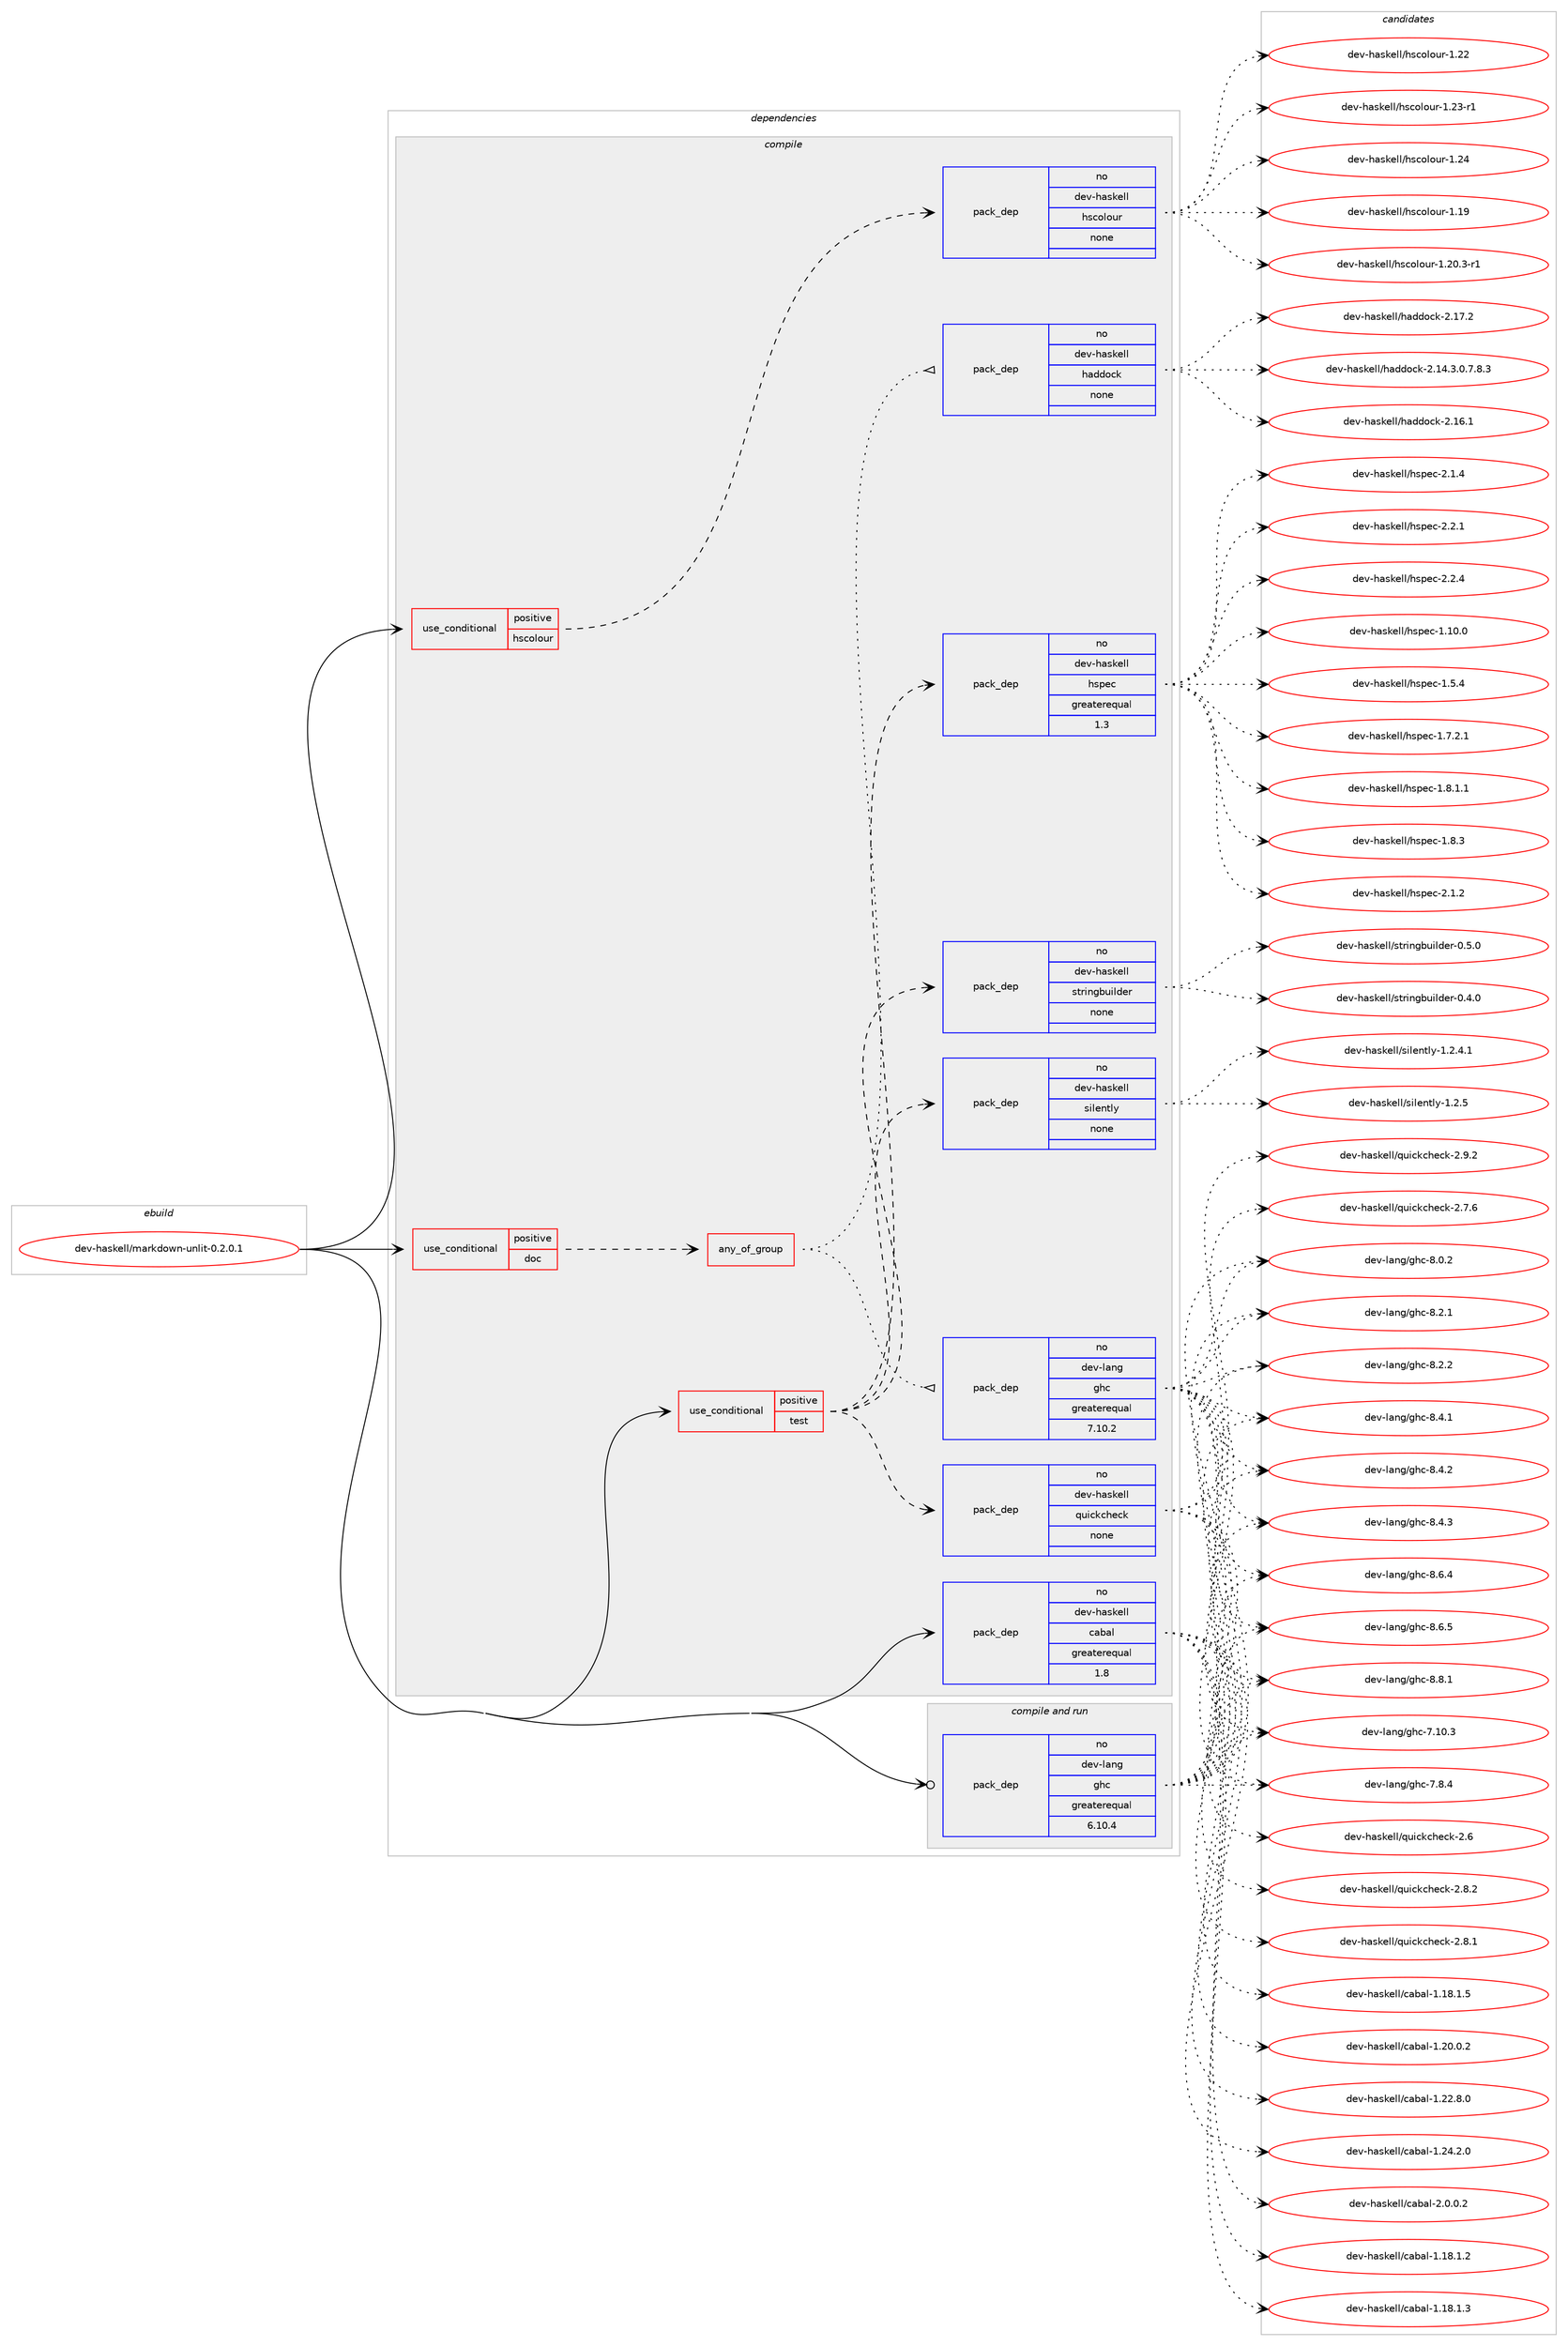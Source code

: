 digraph prolog {

# *************
# Graph options
# *************

newrank=true;
concentrate=true;
compound=true;
graph [rankdir=LR,fontname=Helvetica,fontsize=10,ranksep=1.5];#, ranksep=2.5, nodesep=0.2];
edge  [arrowhead=vee];
node  [fontname=Helvetica,fontsize=10];

# **********
# The ebuild
# **********

subgraph cluster_leftcol {
color=gray;
rank=same;
label=<<i>ebuild</i>>;
id [label="dev-haskell/markdown-unlit-0.2.0.1", color=red, width=4, href="../dev-haskell/markdown-unlit-0.2.0.1.svg"];
}

# ****************
# The dependencies
# ****************

subgraph cluster_midcol {
color=gray;
label=<<i>dependencies</i>>;
subgraph cluster_compile {
fillcolor="#eeeeee";
style=filled;
label=<<i>compile</i>>;
subgraph cond126705 {
dependency538803 [label=<<TABLE BORDER="0" CELLBORDER="1" CELLSPACING="0" CELLPADDING="4"><TR><TD ROWSPAN="3" CELLPADDING="10">use_conditional</TD></TR><TR><TD>positive</TD></TR><TR><TD>doc</TD></TR></TABLE>>, shape=none, color=red];
subgraph any10159 {
dependency538804 [label=<<TABLE BORDER="0" CELLBORDER="1" CELLSPACING="0" CELLPADDING="4"><TR><TD CELLPADDING="10">any_of_group</TD></TR></TABLE>>, shape=none, color=red];subgraph pack401582 {
dependency538805 [label=<<TABLE BORDER="0" CELLBORDER="1" CELLSPACING="0" CELLPADDING="4" WIDTH="220"><TR><TD ROWSPAN="6" CELLPADDING="30">pack_dep</TD></TR><TR><TD WIDTH="110">no</TD></TR><TR><TD>dev-haskell</TD></TR><TR><TD>haddock</TD></TR><TR><TD>none</TD></TR><TR><TD></TD></TR></TABLE>>, shape=none, color=blue];
}
dependency538804:e -> dependency538805:w [weight=20,style="dotted",arrowhead="oinv"];
subgraph pack401583 {
dependency538806 [label=<<TABLE BORDER="0" CELLBORDER="1" CELLSPACING="0" CELLPADDING="4" WIDTH="220"><TR><TD ROWSPAN="6" CELLPADDING="30">pack_dep</TD></TR><TR><TD WIDTH="110">no</TD></TR><TR><TD>dev-lang</TD></TR><TR><TD>ghc</TD></TR><TR><TD>greaterequal</TD></TR><TR><TD>7.10.2</TD></TR></TABLE>>, shape=none, color=blue];
}
dependency538804:e -> dependency538806:w [weight=20,style="dotted",arrowhead="oinv"];
}
dependency538803:e -> dependency538804:w [weight=20,style="dashed",arrowhead="vee"];
}
id:e -> dependency538803:w [weight=20,style="solid",arrowhead="vee"];
subgraph cond126706 {
dependency538807 [label=<<TABLE BORDER="0" CELLBORDER="1" CELLSPACING="0" CELLPADDING="4"><TR><TD ROWSPAN="3" CELLPADDING="10">use_conditional</TD></TR><TR><TD>positive</TD></TR><TR><TD>hscolour</TD></TR></TABLE>>, shape=none, color=red];
subgraph pack401584 {
dependency538808 [label=<<TABLE BORDER="0" CELLBORDER="1" CELLSPACING="0" CELLPADDING="4" WIDTH="220"><TR><TD ROWSPAN="6" CELLPADDING="30">pack_dep</TD></TR><TR><TD WIDTH="110">no</TD></TR><TR><TD>dev-haskell</TD></TR><TR><TD>hscolour</TD></TR><TR><TD>none</TD></TR><TR><TD></TD></TR></TABLE>>, shape=none, color=blue];
}
dependency538807:e -> dependency538808:w [weight=20,style="dashed",arrowhead="vee"];
}
id:e -> dependency538807:w [weight=20,style="solid",arrowhead="vee"];
subgraph cond126707 {
dependency538809 [label=<<TABLE BORDER="0" CELLBORDER="1" CELLSPACING="0" CELLPADDING="4"><TR><TD ROWSPAN="3" CELLPADDING="10">use_conditional</TD></TR><TR><TD>positive</TD></TR><TR><TD>test</TD></TR></TABLE>>, shape=none, color=red];
subgraph pack401585 {
dependency538810 [label=<<TABLE BORDER="0" CELLBORDER="1" CELLSPACING="0" CELLPADDING="4" WIDTH="220"><TR><TD ROWSPAN="6" CELLPADDING="30">pack_dep</TD></TR><TR><TD WIDTH="110">no</TD></TR><TR><TD>dev-haskell</TD></TR><TR><TD>hspec</TD></TR><TR><TD>greaterequal</TD></TR><TR><TD>1.3</TD></TR></TABLE>>, shape=none, color=blue];
}
dependency538809:e -> dependency538810:w [weight=20,style="dashed",arrowhead="vee"];
subgraph pack401586 {
dependency538811 [label=<<TABLE BORDER="0" CELLBORDER="1" CELLSPACING="0" CELLPADDING="4" WIDTH="220"><TR><TD ROWSPAN="6" CELLPADDING="30">pack_dep</TD></TR><TR><TD WIDTH="110">no</TD></TR><TR><TD>dev-haskell</TD></TR><TR><TD>quickcheck</TD></TR><TR><TD>none</TD></TR><TR><TD></TD></TR></TABLE>>, shape=none, color=blue];
}
dependency538809:e -> dependency538811:w [weight=20,style="dashed",arrowhead="vee"];
subgraph pack401587 {
dependency538812 [label=<<TABLE BORDER="0" CELLBORDER="1" CELLSPACING="0" CELLPADDING="4" WIDTH="220"><TR><TD ROWSPAN="6" CELLPADDING="30">pack_dep</TD></TR><TR><TD WIDTH="110">no</TD></TR><TR><TD>dev-haskell</TD></TR><TR><TD>silently</TD></TR><TR><TD>none</TD></TR><TR><TD></TD></TR></TABLE>>, shape=none, color=blue];
}
dependency538809:e -> dependency538812:w [weight=20,style="dashed",arrowhead="vee"];
subgraph pack401588 {
dependency538813 [label=<<TABLE BORDER="0" CELLBORDER="1" CELLSPACING="0" CELLPADDING="4" WIDTH="220"><TR><TD ROWSPAN="6" CELLPADDING="30">pack_dep</TD></TR><TR><TD WIDTH="110">no</TD></TR><TR><TD>dev-haskell</TD></TR><TR><TD>stringbuilder</TD></TR><TR><TD>none</TD></TR><TR><TD></TD></TR></TABLE>>, shape=none, color=blue];
}
dependency538809:e -> dependency538813:w [weight=20,style="dashed",arrowhead="vee"];
}
id:e -> dependency538809:w [weight=20,style="solid",arrowhead="vee"];
subgraph pack401589 {
dependency538814 [label=<<TABLE BORDER="0" CELLBORDER="1" CELLSPACING="0" CELLPADDING="4" WIDTH="220"><TR><TD ROWSPAN="6" CELLPADDING="30">pack_dep</TD></TR><TR><TD WIDTH="110">no</TD></TR><TR><TD>dev-haskell</TD></TR><TR><TD>cabal</TD></TR><TR><TD>greaterequal</TD></TR><TR><TD>1.8</TD></TR></TABLE>>, shape=none, color=blue];
}
id:e -> dependency538814:w [weight=20,style="solid",arrowhead="vee"];
}
subgraph cluster_compileandrun {
fillcolor="#eeeeee";
style=filled;
label=<<i>compile and run</i>>;
subgraph pack401590 {
dependency538815 [label=<<TABLE BORDER="0" CELLBORDER="1" CELLSPACING="0" CELLPADDING="4" WIDTH="220"><TR><TD ROWSPAN="6" CELLPADDING="30">pack_dep</TD></TR><TR><TD WIDTH="110">no</TD></TR><TR><TD>dev-lang</TD></TR><TR><TD>ghc</TD></TR><TR><TD>greaterequal</TD></TR><TR><TD>6.10.4</TD></TR></TABLE>>, shape=none, color=blue];
}
id:e -> dependency538815:w [weight=20,style="solid",arrowhead="odotvee"];
}
subgraph cluster_run {
fillcolor="#eeeeee";
style=filled;
label=<<i>run</i>>;
}
}

# **************
# The candidates
# **************

subgraph cluster_choices {
rank=same;
color=gray;
label=<<i>candidates</i>>;

subgraph choice401582 {
color=black;
nodesep=1;
choice1001011184510497115107101108108471049710010011199107455046495246514648465546564651 [label="dev-haskell/haddock-2.14.3.0.7.8.3", color=red, width=4,href="../dev-haskell/haddock-2.14.3.0.7.8.3.svg"];
choice100101118451049711510710110810847104971001001119910745504649544649 [label="dev-haskell/haddock-2.16.1", color=red, width=4,href="../dev-haskell/haddock-2.16.1.svg"];
choice100101118451049711510710110810847104971001001119910745504649554650 [label="dev-haskell/haddock-2.17.2", color=red, width=4,href="../dev-haskell/haddock-2.17.2.svg"];
dependency538805:e -> choice1001011184510497115107101108108471049710010011199107455046495246514648465546564651:w [style=dotted,weight="100"];
dependency538805:e -> choice100101118451049711510710110810847104971001001119910745504649544649:w [style=dotted,weight="100"];
dependency538805:e -> choice100101118451049711510710110810847104971001001119910745504649554650:w [style=dotted,weight="100"];
}
subgraph choice401583 {
color=black;
nodesep=1;
choice1001011184510897110103471031049945554649484651 [label="dev-lang/ghc-7.10.3", color=red, width=4,href="../dev-lang/ghc-7.10.3.svg"];
choice10010111845108971101034710310499455546564652 [label="dev-lang/ghc-7.8.4", color=red, width=4,href="../dev-lang/ghc-7.8.4.svg"];
choice10010111845108971101034710310499455646484650 [label="dev-lang/ghc-8.0.2", color=red, width=4,href="../dev-lang/ghc-8.0.2.svg"];
choice10010111845108971101034710310499455646504649 [label="dev-lang/ghc-8.2.1", color=red, width=4,href="../dev-lang/ghc-8.2.1.svg"];
choice10010111845108971101034710310499455646504650 [label="dev-lang/ghc-8.2.2", color=red, width=4,href="../dev-lang/ghc-8.2.2.svg"];
choice10010111845108971101034710310499455646524649 [label="dev-lang/ghc-8.4.1", color=red, width=4,href="../dev-lang/ghc-8.4.1.svg"];
choice10010111845108971101034710310499455646524650 [label="dev-lang/ghc-8.4.2", color=red, width=4,href="../dev-lang/ghc-8.4.2.svg"];
choice10010111845108971101034710310499455646524651 [label="dev-lang/ghc-8.4.3", color=red, width=4,href="../dev-lang/ghc-8.4.3.svg"];
choice10010111845108971101034710310499455646544652 [label="dev-lang/ghc-8.6.4", color=red, width=4,href="../dev-lang/ghc-8.6.4.svg"];
choice10010111845108971101034710310499455646544653 [label="dev-lang/ghc-8.6.5", color=red, width=4,href="../dev-lang/ghc-8.6.5.svg"];
choice10010111845108971101034710310499455646564649 [label="dev-lang/ghc-8.8.1", color=red, width=4,href="../dev-lang/ghc-8.8.1.svg"];
dependency538806:e -> choice1001011184510897110103471031049945554649484651:w [style=dotted,weight="100"];
dependency538806:e -> choice10010111845108971101034710310499455546564652:w [style=dotted,weight="100"];
dependency538806:e -> choice10010111845108971101034710310499455646484650:w [style=dotted,weight="100"];
dependency538806:e -> choice10010111845108971101034710310499455646504649:w [style=dotted,weight="100"];
dependency538806:e -> choice10010111845108971101034710310499455646504650:w [style=dotted,weight="100"];
dependency538806:e -> choice10010111845108971101034710310499455646524649:w [style=dotted,weight="100"];
dependency538806:e -> choice10010111845108971101034710310499455646524650:w [style=dotted,weight="100"];
dependency538806:e -> choice10010111845108971101034710310499455646524651:w [style=dotted,weight="100"];
dependency538806:e -> choice10010111845108971101034710310499455646544652:w [style=dotted,weight="100"];
dependency538806:e -> choice10010111845108971101034710310499455646544653:w [style=dotted,weight="100"];
dependency538806:e -> choice10010111845108971101034710310499455646564649:w [style=dotted,weight="100"];
}
subgraph choice401584 {
color=black;
nodesep=1;
choice100101118451049711510710110810847104115991111081111171144549464957 [label="dev-haskell/hscolour-1.19", color=red, width=4,href="../dev-haskell/hscolour-1.19.svg"];
choice10010111845104971151071011081084710411599111108111117114454946504846514511449 [label="dev-haskell/hscolour-1.20.3-r1", color=red, width=4,href="../dev-haskell/hscolour-1.20.3-r1.svg"];
choice100101118451049711510710110810847104115991111081111171144549465050 [label="dev-haskell/hscolour-1.22", color=red, width=4,href="../dev-haskell/hscolour-1.22.svg"];
choice1001011184510497115107101108108471041159911110811111711445494650514511449 [label="dev-haskell/hscolour-1.23-r1", color=red, width=4,href="../dev-haskell/hscolour-1.23-r1.svg"];
choice100101118451049711510710110810847104115991111081111171144549465052 [label="dev-haskell/hscolour-1.24", color=red, width=4,href="../dev-haskell/hscolour-1.24.svg"];
dependency538808:e -> choice100101118451049711510710110810847104115991111081111171144549464957:w [style=dotted,weight="100"];
dependency538808:e -> choice10010111845104971151071011081084710411599111108111117114454946504846514511449:w [style=dotted,weight="100"];
dependency538808:e -> choice100101118451049711510710110810847104115991111081111171144549465050:w [style=dotted,weight="100"];
dependency538808:e -> choice1001011184510497115107101108108471041159911110811111711445494650514511449:w [style=dotted,weight="100"];
dependency538808:e -> choice100101118451049711510710110810847104115991111081111171144549465052:w [style=dotted,weight="100"];
}
subgraph choice401585 {
color=black;
nodesep=1;
choice1001011184510497115107101108108471041151121019945494649484648 [label="dev-haskell/hspec-1.10.0", color=red, width=4,href="../dev-haskell/hspec-1.10.0.svg"];
choice10010111845104971151071011081084710411511210199454946534652 [label="dev-haskell/hspec-1.5.4", color=red, width=4,href="../dev-haskell/hspec-1.5.4.svg"];
choice100101118451049711510710110810847104115112101994549465546504649 [label="dev-haskell/hspec-1.7.2.1", color=red, width=4,href="../dev-haskell/hspec-1.7.2.1.svg"];
choice100101118451049711510710110810847104115112101994549465646494649 [label="dev-haskell/hspec-1.8.1.1", color=red, width=4,href="../dev-haskell/hspec-1.8.1.1.svg"];
choice10010111845104971151071011081084710411511210199454946564651 [label="dev-haskell/hspec-1.8.3", color=red, width=4,href="../dev-haskell/hspec-1.8.3.svg"];
choice10010111845104971151071011081084710411511210199455046494650 [label="dev-haskell/hspec-2.1.2", color=red, width=4,href="../dev-haskell/hspec-2.1.2.svg"];
choice10010111845104971151071011081084710411511210199455046494652 [label="dev-haskell/hspec-2.1.4", color=red, width=4,href="../dev-haskell/hspec-2.1.4.svg"];
choice10010111845104971151071011081084710411511210199455046504649 [label="dev-haskell/hspec-2.2.1", color=red, width=4,href="../dev-haskell/hspec-2.2.1.svg"];
choice10010111845104971151071011081084710411511210199455046504652 [label="dev-haskell/hspec-2.2.4", color=red, width=4,href="../dev-haskell/hspec-2.2.4.svg"];
dependency538810:e -> choice1001011184510497115107101108108471041151121019945494649484648:w [style=dotted,weight="100"];
dependency538810:e -> choice10010111845104971151071011081084710411511210199454946534652:w [style=dotted,weight="100"];
dependency538810:e -> choice100101118451049711510710110810847104115112101994549465546504649:w [style=dotted,weight="100"];
dependency538810:e -> choice100101118451049711510710110810847104115112101994549465646494649:w [style=dotted,weight="100"];
dependency538810:e -> choice10010111845104971151071011081084710411511210199454946564651:w [style=dotted,weight="100"];
dependency538810:e -> choice10010111845104971151071011081084710411511210199455046494650:w [style=dotted,weight="100"];
dependency538810:e -> choice10010111845104971151071011081084710411511210199455046494652:w [style=dotted,weight="100"];
dependency538810:e -> choice10010111845104971151071011081084710411511210199455046504649:w [style=dotted,weight="100"];
dependency538810:e -> choice10010111845104971151071011081084710411511210199455046504652:w [style=dotted,weight="100"];
}
subgraph choice401586 {
color=black;
nodesep=1;
choice10010111845104971151071011081084711311710599107991041019910745504654 [label="dev-haskell/quickcheck-2.6", color=red, width=4,href="../dev-haskell/quickcheck-2.6.svg"];
choice100101118451049711510710110810847113117105991079910410199107455046554654 [label="dev-haskell/quickcheck-2.7.6", color=red, width=4,href="../dev-haskell/quickcheck-2.7.6.svg"];
choice100101118451049711510710110810847113117105991079910410199107455046564649 [label="dev-haskell/quickcheck-2.8.1", color=red, width=4,href="../dev-haskell/quickcheck-2.8.1.svg"];
choice100101118451049711510710110810847113117105991079910410199107455046564650 [label="dev-haskell/quickcheck-2.8.2", color=red, width=4,href="../dev-haskell/quickcheck-2.8.2.svg"];
choice100101118451049711510710110810847113117105991079910410199107455046574650 [label="dev-haskell/quickcheck-2.9.2", color=red, width=4,href="../dev-haskell/quickcheck-2.9.2.svg"];
dependency538811:e -> choice10010111845104971151071011081084711311710599107991041019910745504654:w [style=dotted,weight="100"];
dependency538811:e -> choice100101118451049711510710110810847113117105991079910410199107455046554654:w [style=dotted,weight="100"];
dependency538811:e -> choice100101118451049711510710110810847113117105991079910410199107455046564649:w [style=dotted,weight="100"];
dependency538811:e -> choice100101118451049711510710110810847113117105991079910410199107455046564650:w [style=dotted,weight="100"];
dependency538811:e -> choice100101118451049711510710110810847113117105991079910410199107455046574650:w [style=dotted,weight="100"];
}
subgraph choice401587 {
color=black;
nodesep=1;
choice1001011184510497115107101108108471151051081011101161081214549465046524649 [label="dev-haskell/silently-1.2.4.1", color=red, width=4,href="../dev-haskell/silently-1.2.4.1.svg"];
choice100101118451049711510710110810847115105108101110116108121454946504653 [label="dev-haskell/silently-1.2.5", color=red, width=4,href="../dev-haskell/silently-1.2.5.svg"];
dependency538812:e -> choice1001011184510497115107101108108471151051081011101161081214549465046524649:w [style=dotted,weight="100"];
dependency538812:e -> choice100101118451049711510710110810847115105108101110116108121454946504653:w [style=dotted,weight="100"];
}
subgraph choice401588 {
color=black;
nodesep=1;
choice10010111845104971151071011081084711511611410511010398117105108100101114454846524648 [label="dev-haskell/stringbuilder-0.4.0", color=red, width=4,href="../dev-haskell/stringbuilder-0.4.0.svg"];
choice10010111845104971151071011081084711511611410511010398117105108100101114454846534648 [label="dev-haskell/stringbuilder-0.5.0", color=red, width=4,href="../dev-haskell/stringbuilder-0.5.0.svg"];
dependency538813:e -> choice10010111845104971151071011081084711511611410511010398117105108100101114454846524648:w [style=dotted,weight="100"];
dependency538813:e -> choice10010111845104971151071011081084711511611410511010398117105108100101114454846534648:w [style=dotted,weight="100"];
}
subgraph choice401589 {
color=black;
nodesep=1;
choice10010111845104971151071011081084799979897108454946495646494650 [label="dev-haskell/cabal-1.18.1.2", color=red, width=4,href="../dev-haskell/cabal-1.18.1.2.svg"];
choice10010111845104971151071011081084799979897108454946495646494651 [label="dev-haskell/cabal-1.18.1.3", color=red, width=4,href="../dev-haskell/cabal-1.18.1.3.svg"];
choice10010111845104971151071011081084799979897108454946495646494653 [label="dev-haskell/cabal-1.18.1.5", color=red, width=4,href="../dev-haskell/cabal-1.18.1.5.svg"];
choice10010111845104971151071011081084799979897108454946504846484650 [label="dev-haskell/cabal-1.20.0.2", color=red, width=4,href="../dev-haskell/cabal-1.20.0.2.svg"];
choice10010111845104971151071011081084799979897108454946505046564648 [label="dev-haskell/cabal-1.22.8.0", color=red, width=4,href="../dev-haskell/cabal-1.22.8.0.svg"];
choice10010111845104971151071011081084799979897108454946505246504648 [label="dev-haskell/cabal-1.24.2.0", color=red, width=4,href="../dev-haskell/cabal-1.24.2.0.svg"];
choice100101118451049711510710110810847999798971084550464846484650 [label="dev-haskell/cabal-2.0.0.2", color=red, width=4,href="../dev-haskell/cabal-2.0.0.2.svg"];
dependency538814:e -> choice10010111845104971151071011081084799979897108454946495646494650:w [style=dotted,weight="100"];
dependency538814:e -> choice10010111845104971151071011081084799979897108454946495646494651:w [style=dotted,weight="100"];
dependency538814:e -> choice10010111845104971151071011081084799979897108454946495646494653:w [style=dotted,weight="100"];
dependency538814:e -> choice10010111845104971151071011081084799979897108454946504846484650:w [style=dotted,weight="100"];
dependency538814:e -> choice10010111845104971151071011081084799979897108454946505046564648:w [style=dotted,weight="100"];
dependency538814:e -> choice10010111845104971151071011081084799979897108454946505246504648:w [style=dotted,weight="100"];
dependency538814:e -> choice100101118451049711510710110810847999798971084550464846484650:w [style=dotted,weight="100"];
}
subgraph choice401590 {
color=black;
nodesep=1;
choice1001011184510897110103471031049945554649484651 [label="dev-lang/ghc-7.10.3", color=red, width=4,href="../dev-lang/ghc-7.10.3.svg"];
choice10010111845108971101034710310499455546564652 [label="dev-lang/ghc-7.8.4", color=red, width=4,href="../dev-lang/ghc-7.8.4.svg"];
choice10010111845108971101034710310499455646484650 [label="dev-lang/ghc-8.0.2", color=red, width=4,href="../dev-lang/ghc-8.0.2.svg"];
choice10010111845108971101034710310499455646504649 [label="dev-lang/ghc-8.2.1", color=red, width=4,href="../dev-lang/ghc-8.2.1.svg"];
choice10010111845108971101034710310499455646504650 [label="dev-lang/ghc-8.2.2", color=red, width=4,href="../dev-lang/ghc-8.2.2.svg"];
choice10010111845108971101034710310499455646524649 [label="dev-lang/ghc-8.4.1", color=red, width=4,href="../dev-lang/ghc-8.4.1.svg"];
choice10010111845108971101034710310499455646524650 [label="dev-lang/ghc-8.4.2", color=red, width=4,href="../dev-lang/ghc-8.4.2.svg"];
choice10010111845108971101034710310499455646524651 [label="dev-lang/ghc-8.4.3", color=red, width=4,href="../dev-lang/ghc-8.4.3.svg"];
choice10010111845108971101034710310499455646544652 [label="dev-lang/ghc-8.6.4", color=red, width=4,href="../dev-lang/ghc-8.6.4.svg"];
choice10010111845108971101034710310499455646544653 [label="dev-lang/ghc-8.6.5", color=red, width=4,href="../dev-lang/ghc-8.6.5.svg"];
choice10010111845108971101034710310499455646564649 [label="dev-lang/ghc-8.8.1", color=red, width=4,href="../dev-lang/ghc-8.8.1.svg"];
dependency538815:e -> choice1001011184510897110103471031049945554649484651:w [style=dotted,weight="100"];
dependency538815:e -> choice10010111845108971101034710310499455546564652:w [style=dotted,weight="100"];
dependency538815:e -> choice10010111845108971101034710310499455646484650:w [style=dotted,weight="100"];
dependency538815:e -> choice10010111845108971101034710310499455646504649:w [style=dotted,weight="100"];
dependency538815:e -> choice10010111845108971101034710310499455646504650:w [style=dotted,weight="100"];
dependency538815:e -> choice10010111845108971101034710310499455646524649:w [style=dotted,weight="100"];
dependency538815:e -> choice10010111845108971101034710310499455646524650:w [style=dotted,weight="100"];
dependency538815:e -> choice10010111845108971101034710310499455646524651:w [style=dotted,weight="100"];
dependency538815:e -> choice10010111845108971101034710310499455646544652:w [style=dotted,weight="100"];
dependency538815:e -> choice10010111845108971101034710310499455646544653:w [style=dotted,weight="100"];
dependency538815:e -> choice10010111845108971101034710310499455646564649:w [style=dotted,weight="100"];
}
}

}
